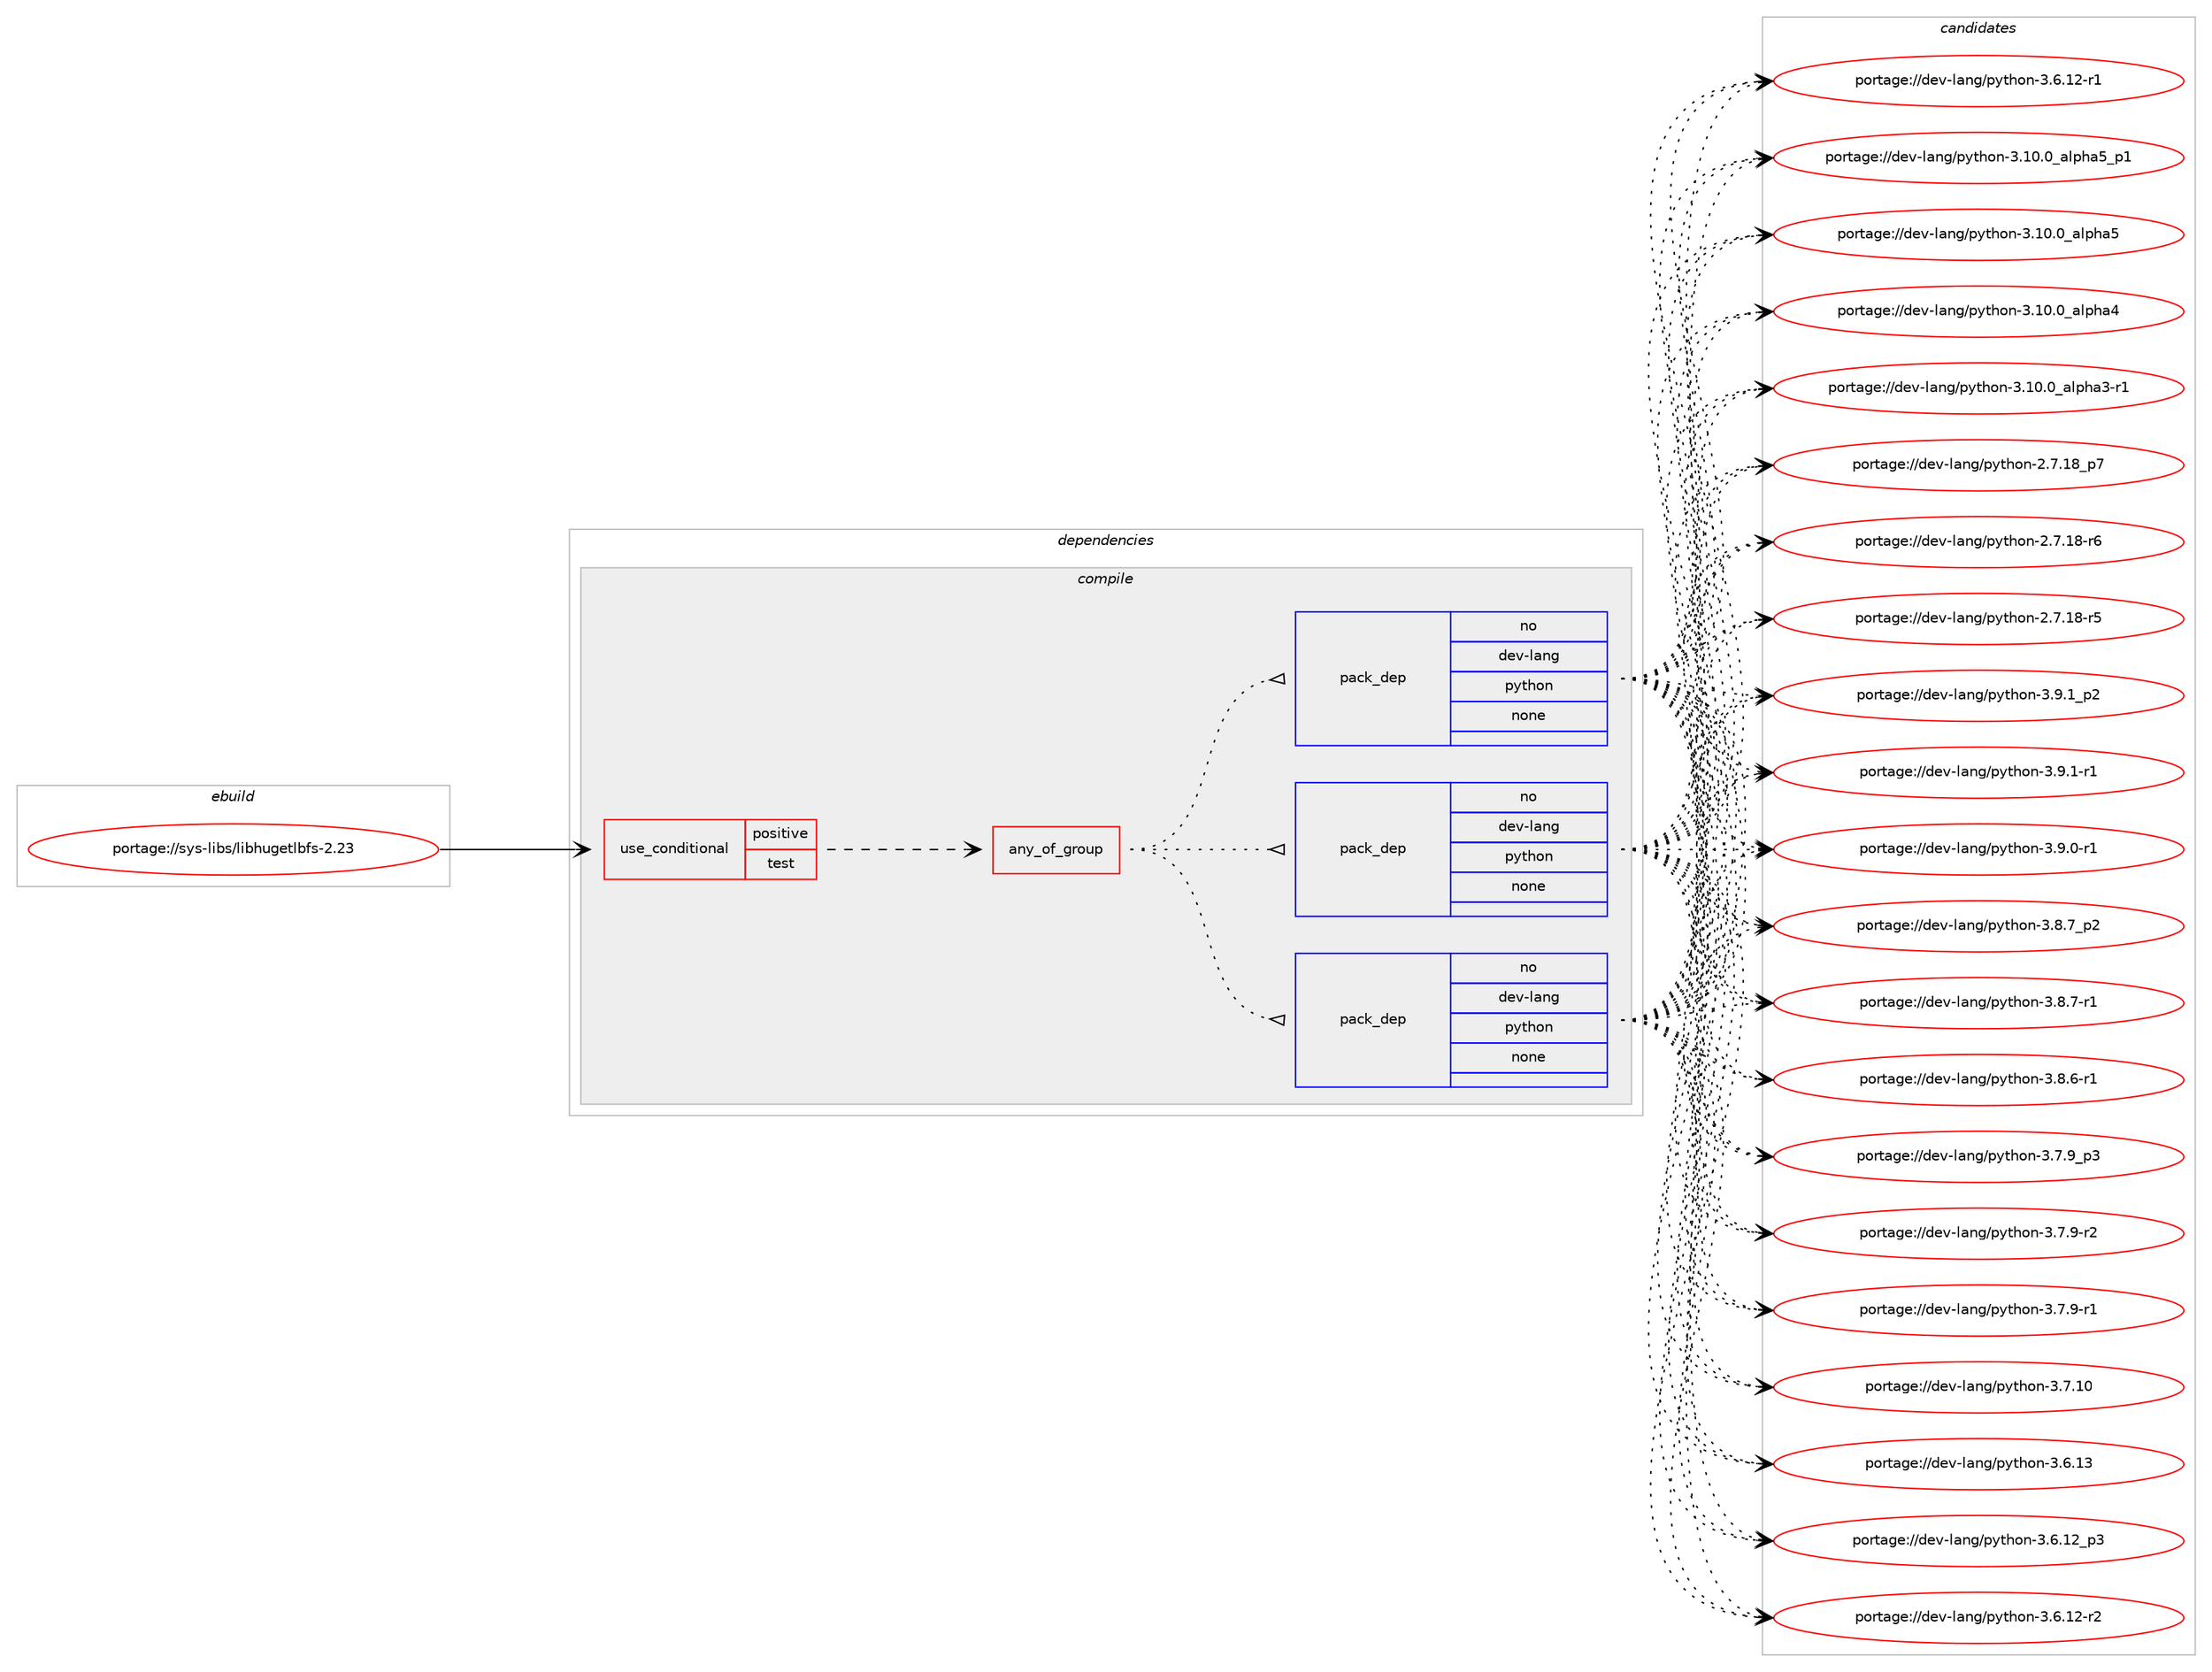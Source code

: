 digraph prolog {

# *************
# Graph options
# *************

newrank=true;
concentrate=true;
compound=true;
graph [rankdir=LR,fontname=Helvetica,fontsize=10,ranksep=1.5];#, ranksep=2.5, nodesep=0.2];
edge  [arrowhead=vee];
node  [fontname=Helvetica,fontsize=10];

# **********
# The ebuild
# **********

subgraph cluster_leftcol {
color=gray;
rank=same;
label=<<i>ebuild</i>>;
id [label="portage://sys-libs/libhugetlbfs-2.23", color=red, width=4, href="../sys-libs/libhugetlbfs-2.23.svg"];
}

# ****************
# The dependencies
# ****************

subgraph cluster_midcol {
color=gray;
label=<<i>dependencies</i>>;
subgraph cluster_compile {
fillcolor="#eeeeee";
style=filled;
label=<<i>compile</i>>;
subgraph cond619 {
dependency3309 [label=<<TABLE BORDER="0" CELLBORDER="1" CELLSPACING="0" CELLPADDING="4"><TR><TD ROWSPAN="3" CELLPADDING="10">use_conditional</TD></TR><TR><TD>positive</TD></TR><TR><TD>test</TD></TR></TABLE>>, shape=none, color=red];
subgraph any48 {
dependency3310 [label=<<TABLE BORDER="0" CELLBORDER="1" CELLSPACING="0" CELLPADDING="4"><TR><TD CELLPADDING="10">any_of_group</TD></TR></TABLE>>, shape=none, color=red];subgraph pack2633 {
dependency3311 [label=<<TABLE BORDER="0" CELLBORDER="1" CELLSPACING="0" CELLPADDING="4" WIDTH="220"><TR><TD ROWSPAN="6" CELLPADDING="30">pack_dep</TD></TR><TR><TD WIDTH="110">no</TD></TR><TR><TD>dev-lang</TD></TR><TR><TD>python</TD></TR><TR><TD>none</TD></TR><TR><TD></TD></TR></TABLE>>, shape=none, color=blue];
}
dependency3310:e -> dependency3311:w [weight=20,style="dotted",arrowhead="oinv"];
subgraph pack2634 {
dependency3312 [label=<<TABLE BORDER="0" CELLBORDER="1" CELLSPACING="0" CELLPADDING="4" WIDTH="220"><TR><TD ROWSPAN="6" CELLPADDING="30">pack_dep</TD></TR><TR><TD WIDTH="110">no</TD></TR><TR><TD>dev-lang</TD></TR><TR><TD>python</TD></TR><TR><TD>none</TD></TR><TR><TD></TD></TR></TABLE>>, shape=none, color=blue];
}
dependency3310:e -> dependency3312:w [weight=20,style="dotted",arrowhead="oinv"];
subgraph pack2635 {
dependency3313 [label=<<TABLE BORDER="0" CELLBORDER="1" CELLSPACING="0" CELLPADDING="4" WIDTH="220"><TR><TD ROWSPAN="6" CELLPADDING="30">pack_dep</TD></TR><TR><TD WIDTH="110">no</TD></TR><TR><TD>dev-lang</TD></TR><TR><TD>python</TD></TR><TR><TD>none</TD></TR><TR><TD></TD></TR></TABLE>>, shape=none, color=blue];
}
dependency3310:e -> dependency3313:w [weight=20,style="dotted",arrowhead="oinv"];
}
dependency3309:e -> dependency3310:w [weight=20,style="dashed",arrowhead="vee"];
}
id:e -> dependency3309:w [weight=20,style="solid",arrowhead="vee"];
}
subgraph cluster_compileandrun {
fillcolor="#eeeeee";
style=filled;
label=<<i>compile and run</i>>;
}
subgraph cluster_run {
fillcolor="#eeeeee";
style=filled;
label=<<i>run</i>>;
}
}

# **************
# The candidates
# **************

subgraph cluster_choices {
rank=same;
color=gray;
label=<<i>candidates</i>>;

subgraph choice2633 {
color=black;
nodesep=1;
choice1001011184510897110103471121211161041111104551465746499511250 [label="portage://dev-lang/python-3.9.1_p2", color=red, width=4,href="../dev-lang/python-3.9.1_p2.svg"];
choice1001011184510897110103471121211161041111104551465746494511449 [label="portage://dev-lang/python-3.9.1-r1", color=red, width=4,href="../dev-lang/python-3.9.1-r1.svg"];
choice1001011184510897110103471121211161041111104551465746484511449 [label="portage://dev-lang/python-3.9.0-r1", color=red, width=4,href="../dev-lang/python-3.9.0-r1.svg"];
choice1001011184510897110103471121211161041111104551465646559511250 [label="portage://dev-lang/python-3.8.7_p2", color=red, width=4,href="../dev-lang/python-3.8.7_p2.svg"];
choice1001011184510897110103471121211161041111104551465646554511449 [label="portage://dev-lang/python-3.8.7-r1", color=red, width=4,href="../dev-lang/python-3.8.7-r1.svg"];
choice1001011184510897110103471121211161041111104551465646544511449 [label="portage://dev-lang/python-3.8.6-r1", color=red, width=4,href="../dev-lang/python-3.8.6-r1.svg"];
choice1001011184510897110103471121211161041111104551465546579511251 [label="portage://dev-lang/python-3.7.9_p3", color=red, width=4,href="../dev-lang/python-3.7.9_p3.svg"];
choice1001011184510897110103471121211161041111104551465546574511450 [label="portage://dev-lang/python-3.7.9-r2", color=red, width=4,href="../dev-lang/python-3.7.9-r2.svg"];
choice1001011184510897110103471121211161041111104551465546574511449 [label="portage://dev-lang/python-3.7.9-r1", color=red, width=4,href="../dev-lang/python-3.7.9-r1.svg"];
choice10010111845108971101034711212111610411111045514655464948 [label="portage://dev-lang/python-3.7.10", color=red, width=4,href="../dev-lang/python-3.7.10.svg"];
choice10010111845108971101034711212111610411111045514654464951 [label="portage://dev-lang/python-3.6.13", color=red, width=4,href="../dev-lang/python-3.6.13.svg"];
choice100101118451089711010347112121116104111110455146544649509511251 [label="portage://dev-lang/python-3.6.12_p3", color=red, width=4,href="../dev-lang/python-3.6.12_p3.svg"];
choice100101118451089711010347112121116104111110455146544649504511450 [label="portage://dev-lang/python-3.6.12-r2", color=red, width=4,href="../dev-lang/python-3.6.12-r2.svg"];
choice100101118451089711010347112121116104111110455146544649504511449 [label="portage://dev-lang/python-3.6.12-r1", color=red, width=4,href="../dev-lang/python-3.6.12-r1.svg"];
choice10010111845108971101034711212111610411111045514649484648959710811210497539511249 [label="portage://dev-lang/python-3.10.0_alpha5_p1", color=red, width=4,href="../dev-lang/python-3.10.0_alpha5_p1.svg"];
choice1001011184510897110103471121211161041111104551464948464895971081121049753 [label="portage://dev-lang/python-3.10.0_alpha5", color=red, width=4,href="../dev-lang/python-3.10.0_alpha5.svg"];
choice1001011184510897110103471121211161041111104551464948464895971081121049752 [label="portage://dev-lang/python-3.10.0_alpha4", color=red, width=4,href="../dev-lang/python-3.10.0_alpha4.svg"];
choice10010111845108971101034711212111610411111045514649484648959710811210497514511449 [label="portage://dev-lang/python-3.10.0_alpha3-r1", color=red, width=4,href="../dev-lang/python-3.10.0_alpha3-r1.svg"];
choice100101118451089711010347112121116104111110455046554649569511255 [label="portage://dev-lang/python-2.7.18_p7", color=red, width=4,href="../dev-lang/python-2.7.18_p7.svg"];
choice100101118451089711010347112121116104111110455046554649564511454 [label="portage://dev-lang/python-2.7.18-r6", color=red, width=4,href="../dev-lang/python-2.7.18-r6.svg"];
choice100101118451089711010347112121116104111110455046554649564511453 [label="portage://dev-lang/python-2.7.18-r5", color=red, width=4,href="../dev-lang/python-2.7.18-r5.svg"];
dependency3311:e -> choice1001011184510897110103471121211161041111104551465746499511250:w [style=dotted,weight="100"];
dependency3311:e -> choice1001011184510897110103471121211161041111104551465746494511449:w [style=dotted,weight="100"];
dependency3311:e -> choice1001011184510897110103471121211161041111104551465746484511449:w [style=dotted,weight="100"];
dependency3311:e -> choice1001011184510897110103471121211161041111104551465646559511250:w [style=dotted,weight="100"];
dependency3311:e -> choice1001011184510897110103471121211161041111104551465646554511449:w [style=dotted,weight="100"];
dependency3311:e -> choice1001011184510897110103471121211161041111104551465646544511449:w [style=dotted,weight="100"];
dependency3311:e -> choice1001011184510897110103471121211161041111104551465546579511251:w [style=dotted,weight="100"];
dependency3311:e -> choice1001011184510897110103471121211161041111104551465546574511450:w [style=dotted,weight="100"];
dependency3311:e -> choice1001011184510897110103471121211161041111104551465546574511449:w [style=dotted,weight="100"];
dependency3311:e -> choice10010111845108971101034711212111610411111045514655464948:w [style=dotted,weight="100"];
dependency3311:e -> choice10010111845108971101034711212111610411111045514654464951:w [style=dotted,weight="100"];
dependency3311:e -> choice100101118451089711010347112121116104111110455146544649509511251:w [style=dotted,weight="100"];
dependency3311:e -> choice100101118451089711010347112121116104111110455146544649504511450:w [style=dotted,weight="100"];
dependency3311:e -> choice100101118451089711010347112121116104111110455146544649504511449:w [style=dotted,weight="100"];
dependency3311:e -> choice10010111845108971101034711212111610411111045514649484648959710811210497539511249:w [style=dotted,weight="100"];
dependency3311:e -> choice1001011184510897110103471121211161041111104551464948464895971081121049753:w [style=dotted,weight="100"];
dependency3311:e -> choice1001011184510897110103471121211161041111104551464948464895971081121049752:w [style=dotted,weight="100"];
dependency3311:e -> choice10010111845108971101034711212111610411111045514649484648959710811210497514511449:w [style=dotted,weight="100"];
dependency3311:e -> choice100101118451089711010347112121116104111110455046554649569511255:w [style=dotted,weight="100"];
dependency3311:e -> choice100101118451089711010347112121116104111110455046554649564511454:w [style=dotted,weight="100"];
dependency3311:e -> choice100101118451089711010347112121116104111110455046554649564511453:w [style=dotted,weight="100"];
}
subgraph choice2634 {
color=black;
nodesep=1;
choice1001011184510897110103471121211161041111104551465746499511250 [label="portage://dev-lang/python-3.9.1_p2", color=red, width=4,href="../dev-lang/python-3.9.1_p2.svg"];
choice1001011184510897110103471121211161041111104551465746494511449 [label="portage://dev-lang/python-3.9.1-r1", color=red, width=4,href="../dev-lang/python-3.9.1-r1.svg"];
choice1001011184510897110103471121211161041111104551465746484511449 [label="portage://dev-lang/python-3.9.0-r1", color=red, width=4,href="../dev-lang/python-3.9.0-r1.svg"];
choice1001011184510897110103471121211161041111104551465646559511250 [label="portage://dev-lang/python-3.8.7_p2", color=red, width=4,href="../dev-lang/python-3.8.7_p2.svg"];
choice1001011184510897110103471121211161041111104551465646554511449 [label="portage://dev-lang/python-3.8.7-r1", color=red, width=4,href="../dev-lang/python-3.8.7-r1.svg"];
choice1001011184510897110103471121211161041111104551465646544511449 [label="portage://dev-lang/python-3.8.6-r1", color=red, width=4,href="../dev-lang/python-3.8.6-r1.svg"];
choice1001011184510897110103471121211161041111104551465546579511251 [label="portage://dev-lang/python-3.7.9_p3", color=red, width=4,href="../dev-lang/python-3.7.9_p3.svg"];
choice1001011184510897110103471121211161041111104551465546574511450 [label="portage://dev-lang/python-3.7.9-r2", color=red, width=4,href="../dev-lang/python-3.7.9-r2.svg"];
choice1001011184510897110103471121211161041111104551465546574511449 [label="portage://dev-lang/python-3.7.9-r1", color=red, width=4,href="../dev-lang/python-3.7.9-r1.svg"];
choice10010111845108971101034711212111610411111045514655464948 [label="portage://dev-lang/python-3.7.10", color=red, width=4,href="../dev-lang/python-3.7.10.svg"];
choice10010111845108971101034711212111610411111045514654464951 [label="portage://dev-lang/python-3.6.13", color=red, width=4,href="../dev-lang/python-3.6.13.svg"];
choice100101118451089711010347112121116104111110455146544649509511251 [label="portage://dev-lang/python-3.6.12_p3", color=red, width=4,href="../dev-lang/python-3.6.12_p3.svg"];
choice100101118451089711010347112121116104111110455146544649504511450 [label="portage://dev-lang/python-3.6.12-r2", color=red, width=4,href="../dev-lang/python-3.6.12-r2.svg"];
choice100101118451089711010347112121116104111110455146544649504511449 [label="portage://dev-lang/python-3.6.12-r1", color=red, width=4,href="../dev-lang/python-3.6.12-r1.svg"];
choice10010111845108971101034711212111610411111045514649484648959710811210497539511249 [label="portage://dev-lang/python-3.10.0_alpha5_p1", color=red, width=4,href="../dev-lang/python-3.10.0_alpha5_p1.svg"];
choice1001011184510897110103471121211161041111104551464948464895971081121049753 [label="portage://dev-lang/python-3.10.0_alpha5", color=red, width=4,href="../dev-lang/python-3.10.0_alpha5.svg"];
choice1001011184510897110103471121211161041111104551464948464895971081121049752 [label="portage://dev-lang/python-3.10.0_alpha4", color=red, width=4,href="../dev-lang/python-3.10.0_alpha4.svg"];
choice10010111845108971101034711212111610411111045514649484648959710811210497514511449 [label="portage://dev-lang/python-3.10.0_alpha3-r1", color=red, width=4,href="../dev-lang/python-3.10.0_alpha3-r1.svg"];
choice100101118451089711010347112121116104111110455046554649569511255 [label="portage://dev-lang/python-2.7.18_p7", color=red, width=4,href="../dev-lang/python-2.7.18_p7.svg"];
choice100101118451089711010347112121116104111110455046554649564511454 [label="portage://dev-lang/python-2.7.18-r6", color=red, width=4,href="../dev-lang/python-2.7.18-r6.svg"];
choice100101118451089711010347112121116104111110455046554649564511453 [label="portage://dev-lang/python-2.7.18-r5", color=red, width=4,href="../dev-lang/python-2.7.18-r5.svg"];
dependency3312:e -> choice1001011184510897110103471121211161041111104551465746499511250:w [style=dotted,weight="100"];
dependency3312:e -> choice1001011184510897110103471121211161041111104551465746494511449:w [style=dotted,weight="100"];
dependency3312:e -> choice1001011184510897110103471121211161041111104551465746484511449:w [style=dotted,weight="100"];
dependency3312:e -> choice1001011184510897110103471121211161041111104551465646559511250:w [style=dotted,weight="100"];
dependency3312:e -> choice1001011184510897110103471121211161041111104551465646554511449:w [style=dotted,weight="100"];
dependency3312:e -> choice1001011184510897110103471121211161041111104551465646544511449:w [style=dotted,weight="100"];
dependency3312:e -> choice1001011184510897110103471121211161041111104551465546579511251:w [style=dotted,weight="100"];
dependency3312:e -> choice1001011184510897110103471121211161041111104551465546574511450:w [style=dotted,weight="100"];
dependency3312:e -> choice1001011184510897110103471121211161041111104551465546574511449:w [style=dotted,weight="100"];
dependency3312:e -> choice10010111845108971101034711212111610411111045514655464948:w [style=dotted,weight="100"];
dependency3312:e -> choice10010111845108971101034711212111610411111045514654464951:w [style=dotted,weight="100"];
dependency3312:e -> choice100101118451089711010347112121116104111110455146544649509511251:w [style=dotted,weight="100"];
dependency3312:e -> choice100101118451089711010347112121116104111110455146544649504511450:w [style=dotted,weight="100"];
dependency3312:e -> choice100101118451089711010347112121116104111110455146544649504511449:w [style=dotted,weight="100"];
dependency3312:e -> choice10010111845108971101034711212111610411111045514649484648959710811210497539511249:w [style=dotted,weight="100"];
dependency3312:e -> choice1001011184510897110103471121211161041111104551464948464895971081121049753:w [style=dotted,weight="100"];
dependency3312:e -> choice1001011184510897110103471121211161041111104551464948464895971081121049752:w [style=dotted,weight="100"];
dependency3312:e -> choice10010111845108971101034711212111610411111045514649484648959710811210497514511449:w [style=dotted,weight="100"];
dependency3312:e -> choice100101118451089711010347112121116104111110455046554649569511255:w [style=dotted,weight="100"];
dependency3312:e -> choice100101118451089711010347112121116104111110455046554649564511454:w [style=dotted,weight="100"];
dependency3312:e -> choice100101118451089711010347112121116104111110455046554649564511453:w [style=dotted,weight="100"];
}
subgraph choice2635 {
color=black;
nodesep=1;
choice1001011184510897110103471121211161041111104551465746499511250 [label="portage://dev-lang/python-3.9.1_p2", color=red, width=4,href="../dev-lang/python-3.9.1_p2.svg"];
choice1001011184510897110103471121211161041111104551465746494511449 [label="portage://dev-lang/python-3.9.1-r1", color=red, width=4,href="../dev-lang/python-3.9.1-r1.svg"];
choice1001011184510897110103471121211161041111104551465746484511449 [label="portage://dev-lang/python-3.9.0-r1", color=red, width=4,href="../dev-lang/python-3.9.0-r1.svg"];
choice1001011184510897110103471121211161041111104551465646559511250 [label="portage://dev-lang/python-3.8.7_p2", color=red, width=4,href="../dev-lang/python-3.8.7_p2.svg"];
choice1001011184510897110103471121211161041111104551465646554511449 [label="portage://dev-lang/python-3.8.7-r1", color=red, width=4,href="../dev-lang/python-3.8.7-r1.svg"];
choice1001011184510897110103471121211161041111104551465646544511449 [label="portage://dev-lang/python-3.8.6-r1", color=red, width=4,href="../dev-lang/python-3.8.6-r1.svg"];
choice1001011184510897110103471121211161041111104551465546579511251 [label="portage://dev-lang/python-3.7.9_p3", color=red, width=4,href="../dev-lang/python-3.7.9_p3.svg"];
choice1001011184510897110103471121211161041111104551465546574511450 [label="portage://dev-lang/python-3.7.9-r2", color=red, width=4,href="../dev-lang/python-3.7.9-r2.svg"];
choice1001011184510897110103471121211161041111104551465546574511449 [label="portage://dev-lang/python-3.7.9-r1", color=red, width=4,href="../dev-lang/python-3.7.9-r1.svg"];
choice10010111845108971101034711212111610411111045514655464948 [label="portage://dev-lang/python-3.7.10", color=red, width=4,href="../dev-lang/python-3.7.10.svg"];
choice10010111845108971101034711212111610411111045514654464951 [label="portage://dev-lang/python-3.6.13", color=red, width=4,href="../dev-lang/python-3.6.13.svg"];
choice100101118451089711010347112121116104111110455146544649509511251 [label="portage://dev-lang/python-3.6.12_p3", color=red, width=4,href="../dev-lang/python-3.6.12_p3.svg"];
choice100101118451089711010347112121116104111110455146544649504511450 [label="portage://dev-lang/python-3.6.12-r2", color=red, width=4,href="../dev-lang/python-3.6.12-r2.svg"];
choice100101118451089711010347112121116104111110455146544649504511449 [label="portage://dev-lang/python-3.6.12-r1", color=red, width=4,href="../dev-lang/python-3.6.12-r1.svg"];
choice10010111845108971101034711212111610411111045514649484648959710811210497539511249 [label="portage://dev-lang/python-3.10.0_alpha5_p1", color=red, width=4,href="../dev-lang/python-3.10.0_alpha5_p1.svg"];
choice1001011184510897110103471121211161041111104551464948464895971081121049753 [label="portage://dev-lang/python-3.10.0_alpha5", color=red, width=4,href="../dev-lang/python-3.10.0_alpha5.svg"];
choice1001011184510897110103471121211161041111104551464948464895971081121049752 [label="portage://dev-lang/python-3.10.0_alpha4", color=red, width=4,href="../dev-lang/python-3.10.0_alpha4.svg"];
choice10010111845108971101034711212111610411111045514649484648959710811210497514511449 [label="portage://dev-lang/python-3.10.0_alpha3-r1", color=red, width=4,href="../dev-lang/python-3.10.0_alpha3-r1.svg"];
choice100101118451089711010347112121116104111110455046554649569511255 [label="portage://dev-lang/python-2.7.18_p7", color=red, width=4,href="../dev-lang/python-2.7.18_p7.svg"];
choice100101118451089711010347112121116104111110455046554649564511454 [label="portage://dev-lang/python-2.7.18-r6", color=red, width=4,href="../dev-lang/python-2.7.18-r6.svg"];
choice100101118451089711010347112121116104111110455046554649564511453 [label="portage://dev-lang/python-2.7.18-r5", color=red, width=4,href="../dev-lang/python-2.7.18-r5.svg"];
dependency3313:e -> choice1001011184510897110103471121211161041111104551465746499511250:w [style=dotted,weight="100"];
dependency3313:e -> choice1001011184510897110103471121211161041111104551465746494511449:w [style=dotted,weight="100"];
dependency3313:e -> choice1001011184510897110103471121211161041111104551465746484511449:w [style=dotted,weight="100"];
dependency3313:e -> choice1001011184510897110103471121211161041111104551465646559511250:w [style=dotted,weight="100"];
dependency3313:e -> choice1001011184510897110103471121211161041111104551465646554511449:w [style=dotted,weight="100"];
dependency3313:e -> choice1001011184510897110103471121211161041111104551465646544511449:w [style=dotted,weight="100"];
dependency3313:e -> choice1001011184510897110103471121211161041111104551465546579511251:w [style=dotted,weight="100"];
dependency3313:e -> choice1001011184510897110103471121211161041111104551465546574511450:w [style=dotted,weight="100"];
dependency3313:e -> choice1001011184510897110103471121211161041111104551465546574511449:w [style=dotted,weight="100"];
dependency3313:e -> choice10010111845108971101034711212111610411111045514655464948:w [style=dotted,weight="100"];
dependency3313:e -> choice10010111845108971101034711212111610411111045514654464951:w [style=dotted,weight="100"];
dependency3313:e -> choice100101118451089711010347112121116104111110455146544649509511251:w [style=dotted,weight="100"];
dependency3313:e -> choice100101118451089711010347112121116104111110455146544649504511450:w [style=dotted,weight="100"];
dependency3313:e -> choice100101118451089711010347112121116104111110455146544649504511449:w [style=dotted,weight="100"];
dependency3313:e -> choice10010111845108971101034711212111610411111045514649484648959710811210497539511249:w [style=dotted,weight="100"];
dependency3313:e -> choice1001011184510897110103471121211161041111104551464948464895971081121049753:w [style=dotted,weight="100"];
dependency3313:e -> choice1001011184510897110103471121211161041111104551464948464895971081121049752:w [style=dotted,weight="100"];
dependency3313:e -> choice10010111845108971101034711212111610411111045514649484648959710811210497514511449:w [style=dotted,weight="100"];
dependency3313:e -> choice100101118451089711010347112121116104111110455046554649569511255:w [style=dotted,weight="100"];
dependency3313:e -> choice100101118451089711010347112121116104111110455046554649564511454:w [style=dotted,weight="100"];
dependency3313:e -> choice100101118451089711010347112121116104111110455046554649564511453:w [style=dotted,weight="100"];
}
}

}
